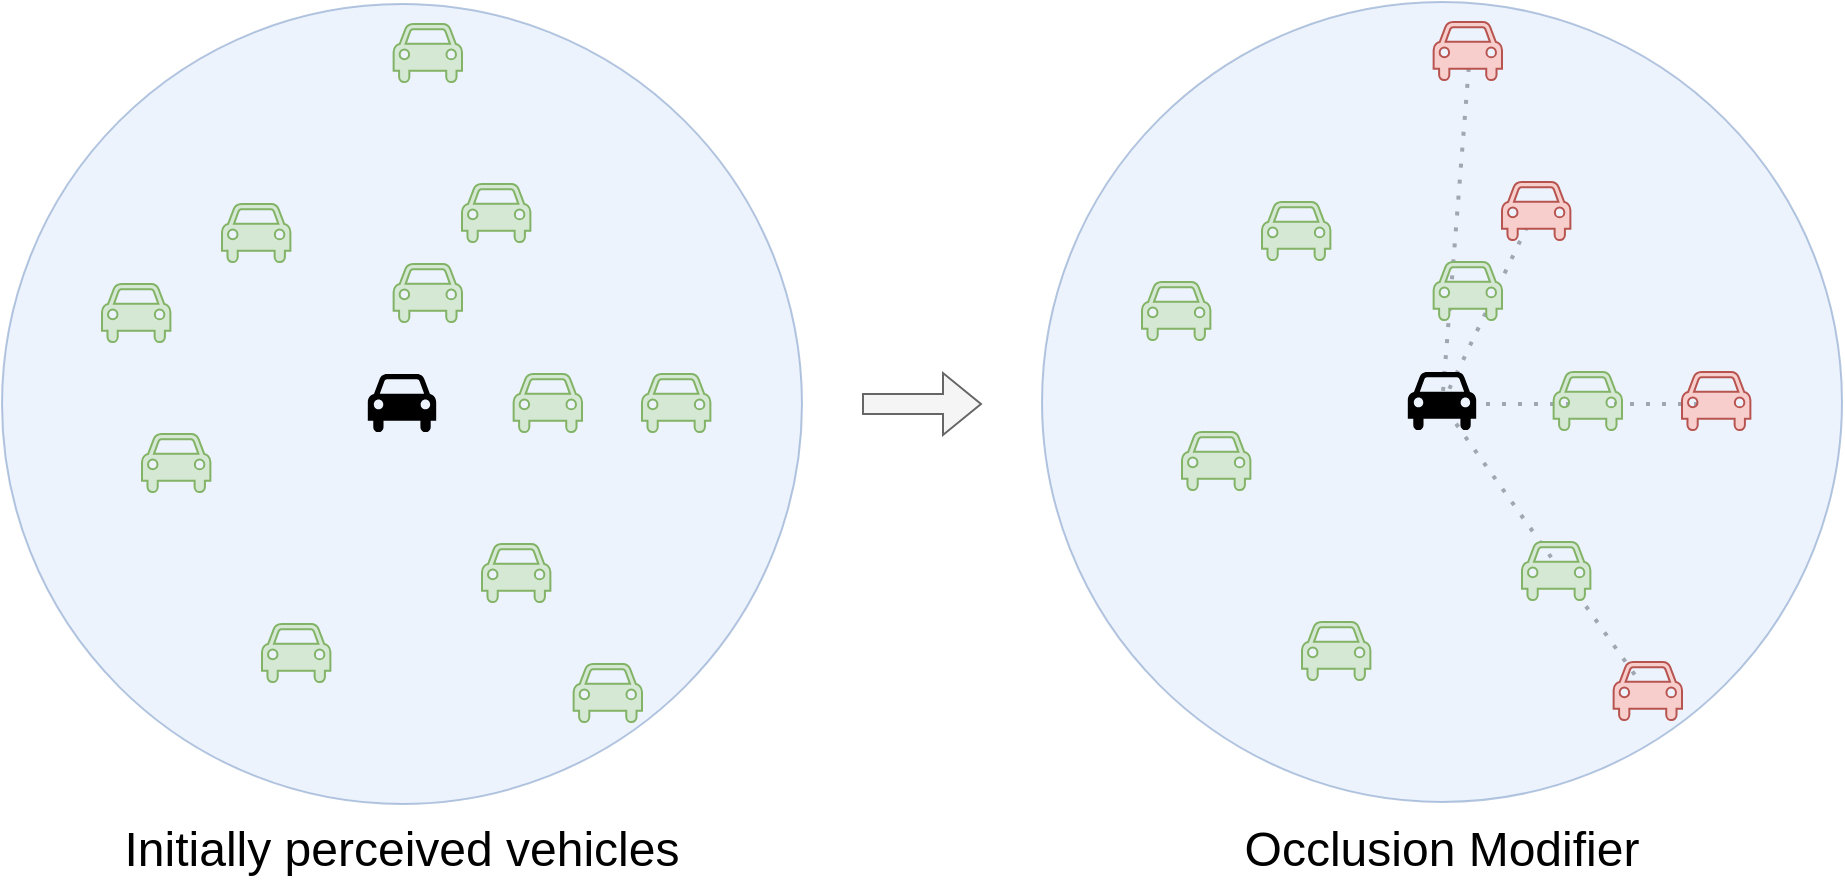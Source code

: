 <mxfile version="14.6.13" type="device"><diagram id="Sb8rje5TeF0Kjb5kD3xn" name="Page-1"><mxGraphModel dx="1086" dy="966" grid="1" gridSize="10" guides="1" tooltips="1" connect="1" arrows="1" fold="1" page="1" pageScale="1" pageWidth="1000" pageHeight="480" math="0" shadow="0"><root><mxCell id="0"/><mxCell id="1" parent="0"/><mxCell id="I9rM1-ecZ6-F7NF7iSE2-80" value="" style="endArrow=none;dashed=1;html=1;dashPattern=1 3;strokeWidth=2;rounded=0;fontSize=16;fillColor=#f5f5f5;strokeColor=#666666;" parent="1" edge="1"><mxGeometry width="50" height="50" relative="1" as="geometry"><mxPoint x="774" y="64" as="sourcePoint"/><mxPoint x="760" y="240" as="targetPoint"/></mxGeometry></mxCell><mxCell id="I9rM1-ecZ6-F7NF7iSE2-81" value="" style="endArrow=none;dashed=1;html=1;dashPattern=1 3;strokeWidth=2;rounded=0;fontSize=16;fillColor=#f5f5f5;strokeColor=#666666;exitX=0.521;exitY=0.456;exitDx=0;exitDy=0;exitPerimeter=0;" parent="1" edge="1"><mxGeometry width="50" height="50" relative="1" as="geometry"><mxPoint x="806" y="144" as="sourcePoint"/><mxPoint x="760" y="240" as="targetPoint"/></mxGeometry></mxCell><mxCell id="I9rM1-ecZ6-F7NF7iSE2-82" value="" style="endArrow=none;dashed=1;html=1;dashPattern=1 3;strokeWidth=2;rounded=0;fontSize=16;fillColor=#f5f5f5;strokeColor=#666666;exitX=0.571;exitY=0.428;exitDx=0;exitDy=0;exitPerimeter=0;" parent="1" edge="1"><mxGeometry width="50" height="50" relative="1" as="geometry"><mxPoint x="861" y="381.84" as="sourcePoint"/><mxPoint x="760" y="240" as="targetPoint"/></mxGeometry></mxCell><mxCell id="I9rM1-ecZ6-F7NF7iSE2-83" value="" style="endArrow=none;dashed=1;html=1;dashPattern=1 3;strokeWidth=2;rounded=0;fontSize=16;fillColor=#f5f5f5;strokeColor=#666666;exitX=0.473;exitY=0.483;exitDx=0;exitDy=0;exitPerimeter=0;" parent="1" edge="1"><mxGeometry width="50" height="50" relative="1" as="geometry"><mxPoint x="896" y="240" as="sourcePoint"/><mxPoint x="760" y="240" as="targetPoint"/></mxGeometry></mxCell><mxCell id="I9rM1-ecZ6-F7NF7iSE2-4" value="" style="ellipse;whiteSpace=wrap;html=1;aspect=fixed;fillColor=#dae8fc;strokeColor=#6c8ebf;opacity=50;" parent="1" vertex="1"><mxGeometry x="40" y="40" width="400" height="400" as="geometry"/></mxCell><mxCell id="I9rM1-ecZ6-F7NF7iSE2-2" value="" style="shape=mxgraph.signs.transportation.car_4;html=1;pointerEvents=1;fillColor=#000000;strokeColor=none;verticalLabelPosition=bottom;verticalAlign=top;align=center;" parent="1" vertex="1"><mxGeometry x="222.9" y="225" width="34.19" height="30" as="geometry"/></mxCell><mxCell id="I9rM1-ecZ6-F7NF7iSE2-6" value="" style="shape=mxgraph.signs.transportation.car_4;html=1;pointerEvents=1;fillColor=#d5e8d4;strokeColor=#82b366;verticalLabelPosition=bottom;verticalAlign=top;align=center;" parent="1" vertex="1"><mxGeometry x="150" y="140" width="34.19" height="30" as="geometry"/></mxCell><mxCell id="I9rM1-ecZ6-F7NF7iSE2-7" value="" style="shape=mxgraph.signs.transportation.car_4;html=1;pointerEvents=1;fillColor=#d5e8d4;strokeColor=#82b366;verticalLabelPosition=bottom;verticalAlign=top;align=center;" parent="1" vertex="1"><mxGeometry x="360" y="225" width="34.19" height="30" as="geometry"/></mxCell><mxCell id="I9rM1-ecZ6-F7NF7iSE2-8" value="" style="shape=mxgraph.signs.transportation.car_4;html=1;pointerEvents=1;fillColor=#d5e8d4;strokeColor=#82b366;verticalLabelPosition=bottom;verticalAlign=top;align=center;" parent="1" vertex="1"><mxGeometry x="110" y="255" width="34.19" height="30" as="geometry"/></mxCell><mxCell id="I9rM1-ecZ6-F7NF7iSE2-9" value="" style="shape=mxgraph.signs.transportation.car_4;html=1;pointerEvents=1;fillColor=#d5e8d4;strokeColor=#82b366;verticalLabelPosition=bottom;verticalAlign=top;align=center;" parent="1" vertex="1"><mxGeometry x="280" y="310" width="34.19" height="30" as="geometry"/></mxCell><mxCell id="I9rM1-ecZ6-F7NF7iSE2-10" value="" style="shape=mxgraph.signs.transportation.car_4;html=1;pointerEvents=1;fillColor=#d5e8d4;strokeColor=#82b366;verticalLabelPosition=bottom;verticalAlign=top;align=center;" parent="1" vertex="1"><mxGeometry x="295.81" y="225" width="34.19" height="30" as="geometry"/></mxCell><mxCell id="I9rM1-ecZ6-F7NF7iSE2-11" value="" style="shape=mxgraph.signs.transportation.car_4;html=1;pointerEvents=1;fillColor=#d5e8d4;strokeColor=#82b366;verticalLabelPosition=bottom;verticalAlign=top;align=center;" parent="1" vertex="1"><mxGeometry x="270" y="130" width="34.19" height="30" as="geometry"/></mxCell><mxCell id="I9rM1-ecZ6-F7NF7iSE2-13" value="" style="shape=mxgraph.signs.transportation.car_4;html=1;pointerEvents=1;fillColor=#d5e8d4;strokeColor=#82b366;verticalLabelPosition=bottom;verticalAlign=top;align=center;" parent="1" vertex="1"><mxGeometry x="170" y="350" width="34.19" height="30" as="geometry"/></mxCell><mxCell id="I9rM1-ecZ6-F7NF7iSE2-25" value="" style="shape=mxgraph.signs.transportation.car_4;html=1;pointerEvents=1;fillColor=#d5e8d4;strokeColor=#82b366;verticalLabelPosition=bottom;verticalAlign=top;align=center;" parent="1" vertex="1"><mxGeometry x="325.81" y="370" width="34.19" height="30" as="geometry"/></mxCell><mxCell id="I9rM1-ecZ6-F7NF7iSE2-26" value="" style="shape=mxgraph.signs.transportation.car_4;html=1;pointerEvents=1;fillColor=#d5e8d4;strokeColor=#82b366;verticalLabelPosition=bottom;verticalAlign=top;align=center;" parent="1" vertex="1"><mxGeometry x="235.81" y="50" width="34.19" height="30" as="geometry"/></mxCell><mxCell id="I9rM1-ecZ6-F7NF7iSE2-27" value="" style="shape=mxgraph.signs.transportation.car_4;html=1;pointerEvents=1;fillColor=#d5e8d4;strokeColor=#82b366;verticalLabelPosition=bottom;verticalAlign=top;align=center;" parent="1" vertex="1"><mxGeometry x="235.81" y="170" width="34.19" height="30" as="geometry"/></mxCell><mxCell id="I9rM1-ecZ6-F7NF7iSE2-28" value="" style="shape=mxgraph.signs.transportation.car_4;html=1;pointerEvents=1;fillColor=#d5e8d4;strokeColor=#82b366;verticalLabelPosition=bottom;verticalAlign=top;align=center;" parent="1" vertex="1"><mxGeometry x="90" y="180" width="34.19" height="30" as="geometry"/></mxCell><mxCell id="I9rM1-ecZ6-F7NF7iSE2-66" value="" style="shape=flexArrow;endArrow=classic;html=1;rounded=0;fontSize=16;fillColor=#f5f5f5;strokeColor=#666666;" parent="1" edge="1"><mxGeometry width="50" height="50" relative="1" as="geometry"><mxPoint x="470" y="240" as="sourcePoint"/><mxPoint x="530" y="240" as="targetPoint"/></mxGeometry></mxCell><mxCell id="I9rM1-ecZ6-F7NF7iSE2-67" value="" style="ellipse;whiteSpace=wrap;html=1;aspect=fixed;fillColor=#dae8fc;strokeColor=#6c8ebf;opacity=50;" parent="1" vertex="1"><mxGeometry x="560" y="39" width="400" height="400" as="geometry"/></mxCell><mxCell id="I9rM1-ecZ6-F7NF7iSE2-68" value="" style="shape=mxgraph.signs.transportation.car_4;html=1;pointerEvents=1;fillColor=#000000;strokeColor=none;verticalLabelPosition=bottom;verticalAlign=top;align=center;" parent="1" vertex="1"><mxGeometry x="742.9" y="224" width="34.19" height="30" as="geometry"/></mxCell><mxCell id="I9rM1-ecZ6-F7NF7iSE2-69" value="" style="shape=mxgraph.signs.transportation.car_4;html=1;pointerEvents=1;fillColor=#d5e8d4;strokeColor=#82b366;verticalLabelPosition=bottom;verticalAlign=top;align=center;" parent="1" vertex="1"><mxGeometry x="670" y="139" width="34.19" height="30" as="geometry"/></mxCell><mxCell id="I9rM1-ecZ6-F7NF7iSE2-70" value="" style="shape=mxgraph.signs.transportation.car_4;html=1;pointerEvents=1;fillColor=#f8cecc;strokeColor=#b85450;verticalLabelPosition=bottom;verticalAlign=top;align=center;" parent="1" vertex="1"><mxGeometry x="880" y="224" width="34.19" height="30" as="geometry"/></mxCell><mxCell id="I9rM1-ecZ6-F7NF7iSE2-71" value="" style="shape=mxgraph.signs.transportation.car_4;html=1;pointerEvents=1;fillColor=#d5e8d4;strokeColor=#82b366;verticalLabelPosition=bottom;verticalAlign=top;align=center;" parent="1" vertex="1"><mxGeometry x="630" y="254" width="34.19" height="30" as="geometry"/></mxCell><mxCell id="I9rM1-ecZ6-F7NF7iSE2-72" value="" style="shape=mxgraph.signs.transportation.car_4;html=1;pointerEvents=1;fillColor=#d5e8d4;strokeColor=#82b366;verticalLabelPosition=bottom;verticalAlign=top;align=center;" parent="1" vertex="1"><mxGeometry x="800" y="309" width="34.19" height="30" as="geometry"/></mxCell><mxCell id="I9rM1-ecZ6-F7NF7iSE2-73" value="" style="shape=mxgraph.signs.transportation.car_4;html=1;pointerEvents=1;fillColor=#d5e8d4;strokeColor=#82b366;verticalLabelPosition=bottom;verticalAlign=top;align=center;" parent="1" vertex="1"><mxGeometry x="815.81" y="224" width="34.19" height="30" as="geometry"/></mxCell><mxCell id="I9rM1-ecZ6-F7NF7iSE2-74" value="" style="shape=mxgraph.signs.transportation.car_4;html=1;pointerEvents=1;fillColor=#f8cecc;strokeColor=#b85450;verticalLabelPosition=bottom;verticalAlign=top;align=center;" parent="1" vertex="1"><mxGeometry x="790" y="129" width="34.19" height="30" as="geometry"/></mxCell><mxCell id="I9rM1-ecZ6-F7NF7iSE2-75" value="" style="shape=mxgraph.signs.transportation.car_4;html=1;pointerEvents=1;fillColor=#d5e8d4;strokeColor=#82b366;verticalLabelPosition=bottom;verticalAlign=top;align=center;" parent="1" vertex="1"><mxGeometry x="690" y="349" width="34.19" height="30" as="geometry"/></mxCell><mxCell id="I9rM1-ecZ6-F7NF7iSE2-76" value="" style="shape=mxgraph.signs.transportation.car_4;html=1;pointerEvents=1;fillColor=#f8cecc;strokeColor=#b85450;verticalLabelPosition=bottom;verticalAlign=top;align=center;" parent="1" vertex="1"><mxGeometry x="845.81" y="369" width="34.19" height="30" as="geometry"/></mxCell><mxCell id="I9rM1-ecZ6-F7NF7iSE2-77" value="" style="shape=mxgraph.signs.transportation.car_4;html=1;pointerEvents=1;fillColor=#f8cecc;strokeColor=#b85450;verticalLabelPosition=bottom;verticalAlign=top;align=center;" parent="1" vertex="1"><mxGeometry x="755.81" y="49" width="34.19" height="30" as="geometry"/></mxCell><mxCell id="I9rM1-ecZ6-F7NF7iSE2-78" value="" style="shape=mxgraph.signs.transportation.car_4;html=1;pointerEvents=1;fillColor=#d5e8d4;strokeColor=#82b366;verticalLabelPosition=bottom;verticalAlign=top;align=center;" parent="1" vertex="1"><mxGeometry x="755.81" y="169" width="34.19" height="30" as="geometry"/></mxCell><mxCell id="I9rM1-ecZ6-F7NF7iSE2-79" value="" style="shape=mxgraph.signs.transportation.car_4;html=1;pointerEvents=1;fillColor=#d5e8d4;strokeColor=#82b366;verticalLabelPosition=bottom;verticalAlign=top;align=center;" parent="1" vertex="1"><mxGeometry x="610" y="179" width="34.19" height="30" as="geometry"/></mxCell><mxCell id="6AzoMlJlBIYyKFKdy99V-1" value="&lt;font style=&quot;font-size: 24px;&quot;&gt;Initially perceived vehicles&lt;/font&gt;" style="text;html=1;strokeColor=none;fillColor=none;align=center;verticalAlign=bottom;whiteSpace=wrap;rounded=0;fontSize=24;" parent="1" vertex="1"><mxGeometry x="80" y="450" width="320" height="30" as="geometry"/></mxCell><mxCell id="6AzoMlJlBIYyKFKdy99V-2" value="&lt;font style=&quot;font-size: 24px;&quot;&gt;Occlusion Modifier&lt;/font&gt;" style="text;html=1;strokeColor=none;fillColor=none;align=center;verticalAlign=bottom;whiteSpace=wrap;rounded=0;fontSize=24;" parent="1" vertex="1"><mxGeometry x="600" y="450" width="320" height="30" as="geometry"/></mxCell></root></mxGraphModel></diagram></mxfile>
